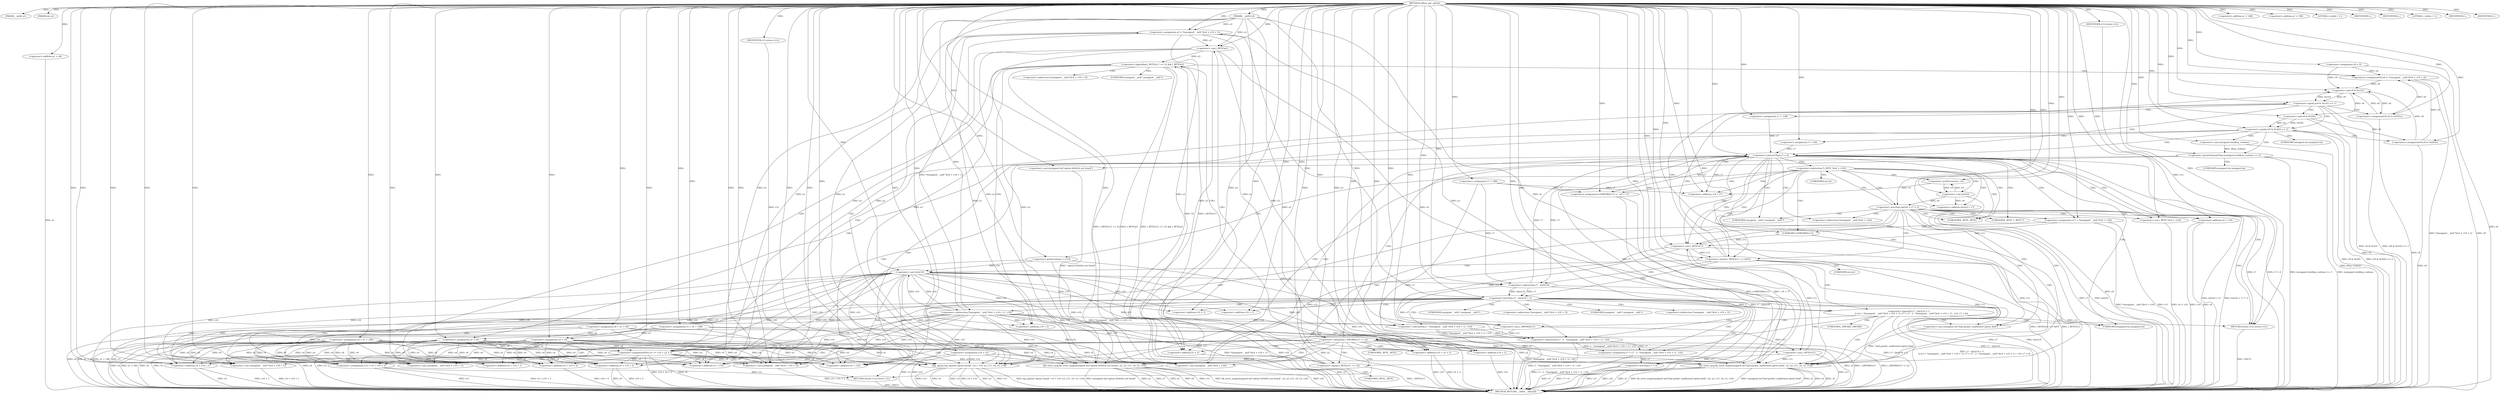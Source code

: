 digraph udhcp_get_option {  
"1000112" [label = "(METHOD,udhcp_get_option)" ]
"1000369" [label = "(METHOD_RETURN,__int64 __fastcall)" ]
"1000113" [label = "(PARAM,__int64 a1)" ]
"1000114" [label = "(PARAM,int a2)" ]
"1000115" [label = "(PARAM,__int64 a3)" ]
"1000128" [label = "(<operator>.assignment,v14 = v3)" ]
"1000131" [label = "(<operator>.assignment,v4 = a1 + 240)" ]
"1000133" [label = "(<operator>.addition,a1 + 240)" ]
"1000136" [label = "(<operator>.assignment,v5 = a1 + 108)" ]
"1000138" [label = "(<operator>.addition,a1 + 108)" ]
"1000141" [label = "(<operator>.assignment,v6 = a1 + 44)" ]
"1000143" [label = "(<operator>.addition,a1 + 44)" ]
"1000146" [label = "(<operator>.assignment,v7 = 388)" ]
"1000149" [label = "(<operator>.assignment,v8 = 0)" ]
"1000153" [label = "(LITERAL,2,while ( 2 ))" ]
"1000155" [label = "(IDENTIFIER,L,)" ]
"1000156" [label = "(IDENTIFIER,L,)" ]
"1000158" [label = "(LITERAL,1,while ( 1 ))" ]
"1000160" [label = "(<operator>.assignment,v11 = *(unsigned __int8 *)(v4 + v10))" ]
"1000163" [label = "(<operator>.cast,(unsigned __int8 *)(v4 + v10))" ]
"1000165" [label = "(<operator>.addition,v4 + v10)" ]
"1000170" [label = "(<operator>.cast,(_BYTE *)(v4 + v10))" ]
"1000172" [label = "(<operator>.addition,v4 + v10)" ]
"1000176" [label = "(<operator>.preIncrement,++v10)" ]
"1000178" [label = "(<operator>.assignment,LODWORD(v11) = --v9 + v7)" ]
"1000179" [label = "(LODWORD,LODWORD(v11))" ]
"1000181" [label = "(<operator>.addition,--v9 + v7)" ]
"1000182" [label = "(<operator>.preDecrement,--v9)" ]
"1000186" [label = "(<operator>.lessThan,(int)v9 + v7 < 2)" ]
"1000187" [label = "(<operator>.addition,(int)v9 + v7)" ]
"1000188" [label = "(<operator>.cast,(int)v9)" ]
"1000195" [label = "(<operator>.equals,(_BYTE)v11 == 0xFF)" ]
"1000196" [label = "(<operator>.cast,(_BYTE)v11)" ]
"1000202" [label = "(<operator>.equals,(v8 & 0x101) == 1)" ]
"1000203" [label = "(<operator>.and,v8 & 0x101)" ]
"1000208" [label = "(<operators>.assignmentOr,v8 |= 0x101u)" ]
"1000211" [label = "(<operator>.assignment,v7 = 128)" ]
"1000214" [label = "(<operator>.assignment,v4 = v5)" ]
"1000219" [label = "(<operator>.equals,(v8 & 0x202) == 2)" ]
"1000220" [label = "(<operator>.and,v8 & 0x202)" ]
"1000225" [label = "(<operators>.assignmentOr,v8 |= 0x202u)" ]
"1000228" [label = "(<operator>.assignment,v7 = 64)" ]
"1000231" [label = "(<operator>.assignment,v4 = v6)" ]
"1000235" [label = "(IDENTIFIER,L,)" ]
"1000237" [label = "(<operator>.greaterEqualsThan,(unsigned int)dhcp_verbose >= 3)" ]
"1000238" [label = "(<operator>.cast,(unsigned int)dhcp_verbose)" ]
"1000242" [label = "(bb_error_msg,bb_error_msg((unsigned int)\"option 0x%02x not found\", a2, a3, v11, v6, v5, v14))" ]
"1000243" [label = "(<operator>.cast,(unsigned int)\"option 0x%02x not found\")" ]
"1000255" [label = "(<operator>.logicalOr,v7 - (int)v10 < 2\n        || (a3 = *(unsigned __int8 *)(v4 + v10 + 1), v7 = v7 - 2 - *(unsigned __int8 *)(v4 + v10 + 1) - v10, v7 < 0))" ]
"1000256" [label = "(<operator>.lessThan,v7 - (int)v10 < 2)" ]
"1000257" [label = "(<operator>.subtraction,v7 - (int)v10)" ]
"1000259" [label = "(<operator>.cast,(int)v10)" ]
"1000264" [label = "(<operator>.assignment,a3 = *(unsigned __int8 *)(v4 + v10 + 1))" ]
"1000267" [label = "(<operator>.cast,(unsigned __int8 *)(v4 + v10 + 1))" ]
"1000269" [label = "(<operator>.addition,v4 + v10 + 1)" ]
"1000271" [label = "(<operator>.addition,v10 + 1)" ]
"1000275" [label = "(<operator>.assignment,v7 = v7 - 2 - *(unsigned __int8 *)(v4 + v10 + 1) - v10)" ]
"1000277" [label = "(<operator>.subtraction,v7 - 2 - *(unsigned __int8 *)(v4 + v10 + 1) - v10)" ]
"1000279" [label = "(<operator>.subtraction,2 - *(unsigned __int8 *)(v4 + v10 + 1) - v10)" ]
"1000281" [label = "(<operator>.subtraction,*(unsigned __int8 *)(v4 + v10 + 1) - v10)" ]
"1000283" [label = "(<operator>.cast,(unsigned __int8 *)(v4 + v10 + 1))" ]
"1000285" [label = "(<operator>.addition,v4 + v10 + 1)" ]
"1000287" [label = "(<operator>.addition,v10 + 1)" ]
"1000291" [label = "(<operator>.lessThan,v7 < 0)" ]
"1000296" [label = "(IDENTIFIER,L,)" ]
"1000297" [label = "(bb_error_msg,bb_error_msg((unsigned int)\"bad packet, malformed option field\", a2, a3, v11, v6, v5, v14))" ]
"1000298" [label = "(<operator>.cast,(unsigned int)\"bad packet, malformed option field\")" ]
"1000307" [label = "(RETURN,return v12;,return v12;)" ]
"1000308" [label = "(IDENTIFIER,v12,return v12;)" ]
"1000310" [label = "(<operator>.notEquals,(_DWORD)v11 != a2)" ]
"1000311" [label = "(<operator>.cast,(_DWORD)v11)" ]
"1000317" [label = "(<operator>.logicalAnd,(_BYTE)v11 == 52 && (_BYTE)a3)" ]
"1000318" [label = "(<operator>.equals,(_BYTE)v11 == 52)" ]
"1000319" [label = "(<operator>.cast,(_BYTE)v11)" ]
"1000323" [label = "(<operator>.cast,(_BYTE)a3)" ]
"1000326" [label = "(<operators>.assignmentOr,v8 |= *(unsigned __int8 *)(v4 + v10 + 2))" ]
"1000329" [label = "(<operator>.cast,(unsigned __int8 *)(v4 + v10 + 2))" ]
"1000331" [label = "(<operator>.addition,v4 + v10 + 2)" ]
"1000333" [label = "(<operator>.addition,v10 + 2)" ]
"1000336" [label = "(<operator>.assignmentPlus,v4 += v10 + a3 + 2)" ]
"1000338" [label = "(<operator>.addition,v10 + a3 + 2)" ]
"1000340" [label = "(<operator>.addition,a3 + 2)" ]
"1000345" [label = "(<operator>.greaterThan,v7 > 0)" ]
"1000350" [label = "(log_option,log_option(\"option found\", v4 + v10, a3, v11, v6, v5, v14))" ]
"1000352" [label = "(<operator>.addition,v4 + v10)" ]
"1000360" [label = "(<operator>.assignment,v12 = v4 + v10 + 2)" ]
"1000362" [label = "(<operator>.addition,v4 + v10 + 2)" ]
"1000364" [label = "(<operator>.addition,v10 + 2)" ]
"1000367" [label = "(RETURN,return v12;,return v12;)" ]
"1000368" [label = "(IDENTIFIER,v12,return v12;)" ]
"1000162" [label = "(<operator>.indirection,*(unsigned __int8 *)(v4 + v10))" ]
"1000164" [label = "(UNKNOWN,unsigned __int8 *,unsigned __int8 *)" ]
"1000169" [label = "(<operator>.indirection,*(_BYTE *)(v4 + v10))" ]
"1000171" [label = "(UNKNOWN,_BYTE *,_BYTE *)" ]
"1000189" [label = "(UNKNOWN,int,int)" ]
"1000197" [label = "(UNKNOWN,_BYTE,_BYTE)" ]
"1000239" [label = "(UNKNOWN,unsigned int,unsigned int)" ]
"1000244" [label = "(UNKNOWN,unsigned int,unsigned int)" ]
"1000260" [label = "(UNKNOWN,int,int)" ]
"1000266" [label = "(<operator>.indirection,*(unsigned __int8 *)(v4 + v10 + 1))" ]
"1000268" [label = "(UNKNOWN,unsigned __int8 *,unsigned __int8 *)" ]
"1000282" [label = "(<operator>.indirection,*(unsigned __int8 *)(v4 + v10 + 1))" ]
"1000284" [label = "(UNKNOWN,unsigned __int8 *,unsigned __int8 *)" ]
"1000299" [label = "(UNKNOWN,unsigned int,unsigned int)" ]
"1000312" [label = "(UNKNOWN,_DWORD,_DWORD)" ]
"1000320" [label = "(UNKNOWN,_BYTE,_BYTE)" ]
"1000324" [label = "(UNKNOWN,_BYTE,_BYTE)" ]
"1000328" [label = "(<operator>.indirection,*(unsigned __int8 *)(v4 + v10 + 2))" ]
"1000330" [label = "(UNKNOWN,unsigned __int8 *,unsigned __int8 *)" ]
  "1000257" -> "1000369"  [ label = "DDG: (int)v10"] 
  "1000326" -> "1000369"  [ label = "DDG: v8"] 
  "1000178" -> "1000369"  [ label = "DDG: --v9 + v7"] 
  "1000143" -> "1000369"  [ label = "DDG: a1"] 
  "1000242" -> "1000369"  [ label = "DDG: (unsigned int)\"option 0x%02x not found\""] 
  "1000160" -> "1000369"  [ label = "DDG: v11"] 
  "1000141" -> "1000369"  [ label = "DDG: a1 + 44"] 
  "1000187" -> "1000369"  [ label = "DDG: v7"] 
  "1000202" -> "1000369"  [ label = "DDG: v8 & 0x101"] 
  "1000350" -> "1000369"  [ label = "DDG: v4 + v10"] 
  "1000318" -> "1000369"  [ label = "DDG: (_BYTE)v11"] 
  "1000172" -> "1000369"  [ label = "DDG: v10"] 
  "1000319" -> "1000369"  [ label = "DDG: v11"] 
  "1000231" -> "1000369"  [ label = "DDG: v6"] 
  "1000336" -> "1000369"  [ label = "DDG: v4"] 
  "1000257" -> "1000369"  [ label = "DDG: v7"] 
  "1000141" -> "1000369"  [ label = "DDG: v6"] 
  "1000242" -> "1000369"  [ label = "DDG: a2"] 
  "1000317" -> "1000369"  [ label = "DDG: (_BYTE)a3"] 
  "1000362" -> "1000369"  [ label = "DDG: v10 + 2"] 
  "1000281" -> "1000369"  [ label = "DDG: v10"] 
  "1000220" -> "1000369"  [ label = "DDG: v8"] 
  "1000255" -> "1000369"  [ label = "DDG: v7 - (int)v10 < 2"] 
  "1000136" -> "1000369"  [ label = "DDG: v5"] 
  "1000350" -> "1000369"  [ label = "DDG: a3"] 
  "1000297" -> "1000369"  [ label = "DDG: (unsigned int)\"bad packet, malformed option field\""] 
  "1000128" -> "1000369"  [ label = "DDG: v3"] 
  "1000350" -> "1000369"  [ label = "DDG: v11"] 
  "1000219" -> "1000369"  [ label = "DDG: v8 & 0x202"] 
  "1000297" -> "1000369"  [ label = "DDG: a2"] 
  "1000225" -> "1000369"  [ label = "DDG: v8"] 
  "1000340" -> "1000369"  [ label = "DDG: a3"] 
  "1000297" -> "1000369"  [ label = "DDG: a3"] 
  "1000242" -> "1000369"  [ label = "DDG: v5"] 
  "1000131" -> "1000369"  [ label = "DDG: a1 + 240"] 
  "1000364" -> "1000369"  [ label = "DDG: v10"] 
  "1000291" -> "1000369"  [ label = "DDG: v7"] 
  "1000149" -> "1000369"  [ label = "DDG: v8"] 
  "1000345" -> "1000369"  [ label = "DDG: v7 > 0"] 
  "1000281" -> "1000369"  [ label = "DDG: *(unsigned __int8 *)(v4 + v10 + 1)"] 
  "1000310" -> "1000369"  [ label = "DDG: (_DWORD)v11 != a2"] 
  "1000146" -> "1000369"  [ label = "DDG: v7"] 
  "1000242" -> "1000369"  [ label = "DDG: a3"] 
  "1000188" -> "1000369"  [ label = "DDG: v9"] 
  "1000214" -> "1000369"  [ label = "DDG: v4"] 
  "1000237" -> "1000369"  [ label = "DDG: (unsigned int)dhcp_verbose >= 3"] 
  "1000275" -> "1000369"  [ label = "DDG: v7 - 2 - *(unsigned __int8 *)(v4 + v10 + 1) - v10"] 
  "1000115" -> "1000369"  [ label = "DDG: a3"] 
  "1000297" -> "1000369"  [ label = "DDG: v6"] 
  "1000350" -> "1000369"  [ label = "DDG: log_option(\"option found\", v4 + v10, a3, v11, v6, v5, v14)"] 
  "1000345" -> "1000369"  [ label = "DDG: v7"] 
  "1000136" -> "1000369"  [ label = "DDG: a1 + 108"] 
  "1000231" -> "1000369"  [ label = "DDG: v4"] 
  "1000255" -> "1000369"  [ label = "DDG: v7 - (int)v10 < 2\n        || (a3 = *(unsigned __int8 *)(v4 + v10 + 1), v7 = v7 - 2 - *(unsigned __int8 *)(v4 + v10 + 1) - v10, v7 < 0)"] 
  "1000360" -> "1000369"  [ label = "DDG: v12"] 
  "1000350" -> "1000369"  [ label = "DDG: v14"] 
  "1000277" -> "1000369"  [ label = "DDG: 2 - *(unsigned __int8 *)(v4 + v10 + 1) - v10"] 
  "1000310" -> "1000369"  [ label = "DDG: a2"] 
  "1000242" -> "1000369"  [ label = "DDG: v6"] 
  "1000259" -> "1000369"  [ label = "DDG: v10"] 
  "1000242" -> "1000369"  [ label = "DDG: v11"] 
  "1000291" -> "1000369"  [ label = "DDG: v7 < 0"] 
  "1000285" -> "1000369"  [ label = "DDG: v4"] 
  "1000297" -> "1000369"  [ label = "DDG: v11"] 
  "1000285" -> "1000369"  [ label = "DDG: v10 + 1"] 
  "1000196" -> "1000369"  [ label = "DDG: v11"] 
  "1000317" -> "1000369"  [ label = "DDG: (_BYTE)v11 == 52 && (_BYTE)a3"] 
  "1000310" -> "1000369"  [ label = "DDG: (_DWORD)v11"] 
  "1000256" -> "1000369"  [ label = "DDG: v7 - (int)v10"] 
  "1000208" -> "1000369"  [ label = "DDG: v8"] 
  "1000187" -> "1000369"  [ label = "DDG: (int)v9"] 
  "1000279" -> "1000369"  [ label = "DDG: *(unsigned __int8 *)(v4 + v10 + 1) - v10"] 
  "1000297" -> "1000369"  [ label = "DDG: v14"] 
  "1000326" -> "1000369"  [ label = "DDG: *(unsigned __int8 *)(v4 + v10 + 2)"] 
  "1000186" -> "1000369"  [ label = "DDG: (int)v9 + v7"] 
  "1000176" -> "1000369"  [ label = "DDG: v10"] 
  "1000242" -> "1000369"  [ label = "DDG: bb_error_msg((unsigned int)\"option 0x%02x not found\", a2, a3, v11, v6, v5, v14)"] 
  "1000178" -> "1000369"  [ label = "DDG: LODWORD(v11)"] 
  "1000195" -> "1000369"  [ label = "DDG: (_BYTE)v11"] 
  "1000338" -> "1000369"  [ label = "DDG: v10"] 
  "1000362" -> "1000369"  [ label = "DDG: v4"] 
  "1000214" -> "1000369"  [ label = "DDG: v5"] 
  "1000128" -> "1000369"  [ label = "DDG: v14"] 
  "1000350" -> "1000369"  [ label = "DDG: v6"] 
  "1000237" -> "1000369"  [ label = "DDG: (unsigned int)dhcp_verbose"] 
  "1000297" -> "1000369"  [ label = "DDG: v5"] 
  "1000172" -> "1000369"  [ label = "DDG: v4"] 
  "1000338" -> "1000369"  [ label = "DDG: a3 + 2"] 
  "1000195" -> "1000369"  [ label = "DDG: (_BYTE)v11 == 0xFF"] 
  "1000317" -> "1000369"  [ label = "DDG: (_BYTE)v11 == 52"] 
  "1000170" -> "1000369"  [ label = "DDG: v4 + v10"] 
  "1000202" -> "1000369"  [ label = "DDG: (v8 & 0x101) == 1"] 
  "1000297" -> "1000369"  [ label = "DDG: bb_error_msg((unsigned int)\"bad packet, malformed option field\", a2, a3, v11, v6, v5, v14)"] 
  "1000238" -> "1000369"  [ label = "DDG: dhcp_verbose"] 
  "1000336" -> "1000369"  [ label = "DDG: v10 + a3 + 2"] 
  "1000350" -> "1000369"  [ label = "DDG: v5"] 
  "1000360" -> "1000369"  [ label = "DDG: v4 + v10 + 2"] 
  "1000283" -> "1000369"  [ label = "DDG: v4 + v10 + 1"] 
  "1000219" -> "1000369"  [ label = "DDG: (v8 & 0x202) == 2"] 
  "1000160" -> "1000369"  [ label = "DDG: *(unsigned __int8 *)(v4 + v10)"] 
  "1000186" -> "1000369"  [ label = "DDG: (int)v9 + v7 < 2"] 
  "1000131" -> "1000369"  [ label = "DDG: v4"] 
  "1000242" -> "1000369"  [ label = "DDG: v14"] 
  "1000331" -> "1000369"  [ label = "DDG: v10 + 2"] 
  "1000329" -> "1000369"  [ label = "DDG: v4 + v10 + 2"] 
  "1000307" -> "1000369"  [ label = "DDG: <RET>"] 
  "1000367" -> "1000369"  [ label = "DDG: <RET>"] 
  "1000112" -> "1000113"  [ label = "DDG: "] 
  "1000112" -> "1000114"  [ label = "DDG: "] 
  "1000112" -> "1000115"  [ label = "DDG: "] 
  "1000112" -> "1000128"  [ label = "DDG: "] 
  "1000112" -> "1000131"  [ label = "DDG: "] 
  "1000112" -> "1000133"  [ label = "DDG: "] 
  "1000112" -> "1000136"  [ label = "DDG: "] 
  "1000112" -> "1000138"  [ label = "DDG: "] 
  "1000112" -> "1000141"  [ label = "DDG: "] 
  "1000112" -> "1000143"  [ label = "DDG: "] 
  "1000112" -> "1000146"  [ label = "DDG: "] 
  "1000112" -> "1000149"  [ label = "DDG: "] 
  "1000112" -> "1000153"  [ label = "DDG: "] 
  "1000112" -> "1000155"  [ label = "DDG: "] 
  "1000112" -> "1000156"  [ label = "DDG: "] 
  "1000112" -> "1000158"  [ label = "DDG: "] 
  "1000112" -> "1000160"  [ label = "DDG: "] 
  "1000336" -> "1000163"  [ label = "DDG: v4"] 
  "1000214" -> "1000163"  [ label = "DDG: v4"] 
  "1000231" -> "1000163"  [ label = "DDG: v4"] 
  "1000131" -> "1000163"  [ label = "DDG: v4"] 
  "1000112" -> "1000163"  [ label = "DDG: "] 
  "1000176" -> "1000163"  [ label = "DDG: v10"] 
  "1000281" -> "1000163"  [ label = "DDG: v10"] 
  "1000259" -> "1000163"  [ label = "DDG: v10"] 
  "1000336" -> "1000165"  [ label = "DDG: v4"] 
  "1000214" -> "1000165"  [ label = "DDG: v4"] 
  "1000231" -> "1000165"  [ label = "DDG: v4"] 
  "1000131" -> "1000165"  [ label = "DDG: v4"] 
  "1000112" -> "1000165"  [ label = "DDG: "] 
  "1000176" -> "1000165"  [ label = "DDG: v10"] 
  "1000281" -> "1000165"  [ label = "DDG: v10"] 
  "1000259" -> "1000165"  [ label = "DDG: v10"] 
  "1000112" -> "1000170"  [ label = "DDG: "] 
  "1000112" -> "1000172"  [ label = "DDG: "] 
  "1000112" -> "1000176"  [ label = "DDG: "] 
  "1000146" -> "1000178"  [ label = "DDG: v7"] 
  "1000345" -> "1000178"  [ label = "DDG: v7"] 
  "1000112" -> "1000178"  [ label = "DDG: "] 
  "1000160" -> "1000179"  [ label = "DDG: v11"] 
  "1000112" -> "1000179"  [ label = "DDG: "] 
  "1000182" -> "1000181"  [ label = "DDG: v9"] 
  "1000188" -> "1000182"  [ label = "DDG: v9"] 
  "1000112" -> "1000182"  [ label = "DDG: "] 
  "1000146" -> "1000181"  [ label = "DDG: v7"] 
  "1000345" -> "1000181"  [ label = "DDG: v7"] 
  "1000112" -> "1000181"  [ label = "DDG: "] 
  "1000188" -> "1000186"  [ label = "DDG: v9"] 
  "1000112" -> "1000186"  [ label = "DDG: "] 
  "1000188" -> "1000187"  [ label = "DDG: v9"] 
  "1000182" -> "1000188"  [ label = "DDG: v9"] 
  "1000112" -> "1000188"  [ label = "DDG: "] 
  "1000112" -> "1000187"  [ label = "DDG: "] 
  "1000196" -> "1000195"  [ label = "DDG: v11"] 
  "1000160" -> "1000196"  [ label = "DDG: v11"] 
  "1000319" -> "1000196"  [ label = "DDG: v11"] 
  "1000179" -> "1000196"  [ label = "DDG: v11"] 
  "1000112" -> "1000196"  [ label = "DDG: "] 
  "1000112" -> "1000195"  [ label = "DDG: "] 
  "1000203" -> "1000202"  [ label = "DDG: v8"] 
  "1000203" -> "1000202"  [ label = "DDG: 0x101"] 
  "1000326" -> "1000203"  [ label = "DDG: v8"] 
  "1000225" -> "1000203"  [ label = "DDG: v8"] 
  "1000149" -> "1000203"  [ label = "DDG: v8"] 
  "1000208" -> "1000203"  [ label = "DDG: v8"] 
  "1000112" -> "1000203"  [ label = "DDG: "] 
  "1000112" -> "1000202"  [ label = "DDG: "] 
  "1000112" -> "1000208"  [ label = "DDG: "] 
  "1000203" -> "1000208"  [ label = "DDG: v8"] 
  "1000112" -> "1000211"  [ label = "DDG: "] 
  "1000136" -> "1000214"  [ label = "DDG: v5"] 
  "1000112" -> "1000214"  [ label = "DDG: "] 
  "1000220" -> "1000219"  [ label = "DDG: v8"] 
  "1000220" -> "1000219"  [ label = "DDG: 0x202"] 
  "1000203" -> "1000220"  [ label = "DDG: v8"] 
  "1000112" -> "1000220"  [ label = "DDG: "] 
  "1000112" -> "1000219"  [ label = "DDG: "] 
  "1000112" -> "1000225"  [ label = "DDG: "] 
  "1000220" -> "1000225"  [ label = "DDG: v8"] 
  "1000112" -> "1000228"  [ label = "DDG: "] 
  "1000141" -> "1000231"  [ label = "DDG: v6"] 
  "1000112" -> "1000231"  [ label = "DDG: "] 
  "1000112" -> "1000235"  [ label = "DDG: "] 
  "1000238" -> "1000237"  [ label = "DDG: dhcp_verbose"] 
  "1000112" -> "1000238"  [ label = "DDG: "] 
  "1000112" -> "1000237"  [ label = "DDG: "] 
  "1000243" -> "1000242"  [ label = "DDG: \"option 0x%02x not found\""] 
  "1000112" -> "1000243"  [ label = "DDG: "] 
  "1000310" -> "1000242"  [ label = "DDG: a2"] 
  "1000112" -> "1000242"  [ label = "DDG: "] 
  "1000115" -> "1000242"  [ label = "DDG: a3"] 
  "1000323" -> "1000242"  [ label = "DDG: a3"] 
  "1000264" -> "1000242"  [ label = "DDG: a3"] 
  "1000196" -> "1000242"  [ label = "DDG: v11"] 
  "1000141" -> "1000242"  [ label = "DDG: v6"] 
  "1000136" -> "1000242"  [ label = "DDG: v5"] 
  "1000128" -> "1000242"  [ label = "DDG: v14"] 
  "1000256" -> "1000255"  [ label = "DDG: v7 - (int)v10"] 
  "1000256" -> "1000255"  [ label = "DDG: 2"] 
  "1000257" -> "1000256"  [ label = "DDG: v7"] 
  "1000257" -> "1000256"  [ label = "DDG: (int)v10"] 
  "1000146" -> "1000257"  [ label = "DDG: v7"] 
  "1000345" -> "1000257"  [ label = "DDG: v7"] 
  "1000112" -> "1000257"  [ label = "DDG: "] 
  "1000259" -> "1000257"  [ label = "DDG: v10"] 
  "1000176" -> "1000259"  [ label = "DDG: v10"] 
  "1000112" -> "1000259"  [ label = "DDG: "] 
  "1000281" -> "1000259"  [ label = "DDG: v10"] 
  "1000112" -> "1000256"  [ label = "DDG: "] 
  "1000281" -> "1000264"  [ label = "DDG: *(unsigned __int8 *)(v4 + v10 + 1)"] 
  "1000115" -> "1000264"  [ label = "DDG: a3"] 
  "1000112" -> "1000264"  [ label = "DDG: "] 
  "1000336" -> "1000267"  [ label = "DDG: v4"] 
  "1000214" -> "1000267"  [ label = "DDG: v4"] 
  "1000231" -> "1000267"  [ label = "DDG: v4"] 
  "1000131" -> "1000267"  [ label = "DDG: v4"] 
  "1000112" -> "1000267"  [ label = "DDG: "] 
  "1000259" -> "1000267"  [ label = "DDG: v10"] 
  "1000336" -> "1000269"  [ label = "DDG: v4"] 
  "1000214" -> "1000269"  [ label = "DDG: v4"] 
  "1000231" -> "1000269"  [ label = "DDG: v4"] 
  "1000131" -> "1000269"  [ label = "DDG: v4"] 
  "1000112" -> "1000269"  [ label = "DDG: "] 
  "1000259" -> "1000269"  [ label = "DDG: v10"] 
  "1000259" -> "1000271"  [ label = "DDG: v10"] 
  "1000112" -> "1000271"  [ label = "DDG: "] 
  "1000277" -> "1000275"  [ label = "DDG: v7"] 
  "1000277" -> "1000275"  [ label = "DDG: 2 - *(unsigned __int8 *)(v4 + v10 + 1) - v10"] 
  "1000112" -> "1000275"  [ label = "DDG: "] 
  "1000257" -> "1000277"  [ label = "DDG: v7"] 
  "1000112" -> "1000277"  [ label = "DDG: "] 
  "1000279" -> "1000277"  [ label = "DDG: 2"] 
  "1000279" -> "1000277"  [ label = "DDG: *(unsigned __int8 *)(v4 + v10 + 1) - v10"] 
  "1000112" -> "1000279"  [ label = "DDG: "] 
  "1000281" -> "1000279"  [ label = "DDG: *(unsigned __int8 *)(v4 + v10 + 1)"] 
  "1000281" -> "1000279"  [ label = "DDG: v10"] 
  "1000112" -> "1000283"  [ label = "DDG: "] 
  "1000336" -> "1000283"  [ label = "DDG: v4"] 
  "1000214" -> "1000283"  [ label = "DDG: v4"] 
  "1000231" -> "1000283"  [ label = "DDG: v4"] 
  "1000131" -> "1000283"  [ label = "DDG: v4"] 
  "1000259" -> "1000283"  [ label = "DDG: v10"] 
  "1000112" -> "1000285"  [ label = "DDG: "] 
  "1000336" -> "1000285"  [ label = "DDG: v4"] 
  "1000214" -> "1000285"  [ label = "DDG: v4"] 
  "1000231" -> "1000285"  [ label = "DDG: v4"] 
  "1000131" -> "1000285"  [ label = "DDG: v4"] 
  "1000259" -> "1000285"  [ label = "DDG: v10"] 
  "1000112" -> "1000287"  [ label = "DDG: "] 
  "1000259" -> "1000287"  [ label = "DDG: v10"] 
  "1000112" -> "1000281"  [ label = "DDG: "] 
  "1000259" -> "1000281"  [ label = "DDG: v10"] 
  "1000275" -> "1000291"  [ label = "DDG: v7"] 
  "1000112" -> "1000291"  [ label = "DDG: "] 
  "1000112" -> "1000296"  [ label = "DDG: "] 
  "1000298" -> "1000297"  [ label = "DDG: \"bad packet, malformed option field\""] 
  "1000112" -> "1000298"  [ label = "DDG: "] 
  "1000310" -> "1000297"  [ label = "DDG: a2"] 
  "1000112" -> "1000297"  [ label = "DDG: "] 
  "1000264" -> "1000297"  [ label = "DDG: a3"] 
  "1000115" -> "1000297"  [ label = "DDG: a3"] 
  "1000323" -> "1000297"  [ label = "DDG: a3"] 
  "1000319" -> "1000297"  [ label = "DDG: v11"] 
  "1000179" -> "1000297"  [ label = "DDG: v11"] 
  "1000196" -> "1000297"  [ label = "DDG: v11"] 
  "1000141" -> "1000297"  [ label = "DDG: v6"] 
  "1000136" -> "1000297"  [ label = "DDG: v5"] 
  "1000128" -> "1000297"  [ label = "DDG: v14"] 
  "1000308" -> "1000307"  [ label = "DDG: v12"] 
  "1000112" -> "1000307"  [ label = "DDG: "] 
  "1000112" -> "1000308"  [ label = "DDG: "] 
  "1000311" -> "1000310"  [ label = "DDG: v11"] 
  "1000196" -> "1000311"  [ label = "DDG: v11"] 
  "1000112" -> "1000311"  [ label = "DDG: "] 
  "1000112" -> "1000310"  [ label = "DDG: "] 
  "1000318" -> "1000317"  [ label = "DDG: (_BYTE)v11"] 
  "1000318" -> "1000317"  [ label = "DDG: 52"] 
  "1000319" -> "1000318"  [ label = "DDG: v11"] 
  "1000311" -> "1000319"  [ label = "DDG: v11"] 
  "1000112" -> "1000319"  [ label = "DDG: "] 
  "1000112" -> "1000318"  [ label = "DDG: "] 
  "1000323" -> "1000317"  [ label = "DDG: a3"] 
  "1000264" -> "1000323"  [ label = "DDG: a3"] 
  "1000115" -> "1000323"  [ label = "DDG: a3"] 
  "1000112" -> "1000323"  [ label = "DDG: "] 
  "1000225" -> "1000326"  [ label = "DDG: v8"] 
  "1000149" -> "1000326"  [ label = "DDG: v8"] 
  "1000208" -> "1000326"  [ label = "DDG: v8"] 
  "1000112" -> "1000326"  [ label = "DDG: "] 
  "1000336" -> "1000329"  [ label = "DDG: v4"] 
  "1000214" -> "1000329"  [ label = "DDG: v4"] 
  "1000231" -> "1000329"  [ label = "DDG: v4"] 
  "1000131" -> "1000329"  [ label = "DDG: v4"] 
  "1000112" -> "1000329"  [ label = "DDG: "] 
  "1000281" -> "1000329"  [ label = "DDG: v10"] 
  "1000259" -> "1000329"  [ label = "DDG: v10"] 
  "1000336" -> "1000331"  [ label = "DDG: v4"] 
  "1000214" -> "1000331"  [ label = "DDG: v4"] 
  "1000231" -> "1000331"  [ label = "DDG: v4"] 
  "1000131" -> "1000331"  [ label = "DDG: v4"] 
  "1000112" -> "1000331"  [ label = "DDG: "] 
  "1000281" -> "1000331"  [ label = "DDG: v10"] 
  "1000259" -> "1000331"  [ label = "DDG: v10"] 
  "1000281" -> "1000333"  [ label = "DDG: v10"] 
  "1000259" -> "1000333"  [ label = "DDG: v10"] 
  "1000112" -> "1000333"  [ label = "DDG: "] 
  "1000281" -> "1000336"  [ label = "DDG: v10"] 
  "1000259" -> "1000336"  [ label = "DDG: v10"] 
  "1000112" -> "1000336"  [ label = "DDG: "] 
  "1000323" -> "1000336"  [ label = "DDG: a3"] 
  "1000264" -> "1000336"  [ label = "DDG: a3"] 
  "1000115" -> "1000336"  [ label = "DDG: a3"] 
  "1000214" -> "1000336"  [ label = "DDG: v4"] 
  "1000231" -> "1000336"  [ label = "DDG: v4"] 
  "1000131" -> "1000336"  [ label = "DDG: v4"] 
  "1000281" -> "1000338"  [ label = "DDG: v10"] 
  "1000259" -> "1000338"  [ label = "DDG: v10"] 
  "1000112" -> "1000338"  [ label = "DDG: "] 
  "1000323" -> "1000338"  [ label = "DDG: a3"] 
  "1000264" -> "1000338"  [ label = "DDG: a3"] 
  "1000115" -> "1000338"  [ label = "DDG: a3"] 
  "1000323" -> "1000340"  [ label = "DDG: a3"] 
  "1000264" -> "1000340"  [ label = "DDG: a3"] 
  "1000115" -> "1000340"  [ label = "DDG: a3"] 
  "1000112" -> "1000340"  [ label = "DDG: "] 
  "1000211" -> "1000345"  [ label = "DDG: v7"] 
  "1000257" -> "1000345"  [ label = "DDG: v7"] 
  "1000228" -> "1000345"  [ label = "DDG: v7"] 
  "1000291" -> "1000345"  [ label = "DDG: v7"] 
  "1000112" -> "1000345"  [ label = "DDG: "] 
  "1000112" -> "1000350"  [ label = "DDG: "] 
  "1000336" -> "1000350"  [ label = "DDG: v4"] 
  "1000214" -> "1000350"  [ label = "DDG: v4"] 
  "1000231" -> "1000350"  [ label = "DDG: v4"] 
  "1000131" -> "1000350"  [ label = "DDG: v4"] 
  "1000281" -> "1000350"  [ label = "DDG: v10"] 
  "1000259" -> "1000350"  [ label = "DDG: v10"] 
  "1000336" -> "1000352"  [ label = "DDG: v4"] 
  "1000214" -> "1000352"  [ label = "DDG: v4"] 
  "1000231" -> "1000352"  [ label = "DDG: v4"] 
  "1000131" -> "1000352"  [ label = "DDG: v4"] 
  "1000112" -> "1000352"  [ label = "DDG: "] 
  "1000281" -> "1000352"  [ label = "DDG: v10"] 
  "1000259" -> "1000352"  [ label = "DDG: v10"] 
  "1000264" -> "1000350"  [ label = "DDG: a3"] 
  "1000115" -> "1000350"  [ label = "DDG: a3"] 
  "1000323" -> "1000350"  [ label = "DDG: a3"] 
  "1000311" -> "1000350"  [ label = "DDG: v11"] 
  "1000141" -> "1000350"  [ label = "DDG: v6"] 
  "1000136" -> "1000350"  [ label = "DDG: v5"] 
  "1000128" -> "1000350"  [ label = "DDG: v14"] 
  "1000112" -> "1000360"  [ label = "DDG: "] 
  "1000336" -> "1000360"  [ label = "DDG: v4"] 
  "1000214" -> "1000360"  [ label = "DDG: v4"] 
  "1000231" -> "1000360"  [ label = "DDG: v4"] 
  "1000131" -> "1000360"  [ label = "DDG: v4"] 
  "1000281" -> "1000360"  [ label = "DDG: v10"] 
  "1000259" -> "1000360"  [ label = "DDG: v10"] 
  "1000112" -> "1000362"  [ label = "DDG: "] 
  "1000336" -> "1000362"  [ label = "DDG: v4"] 
  "1000214" -> "1000362"  [ label = "DDG: v4"] 
  "1000231" -> "1000362"  [ label = "DDG: v4"] 
  "1000131" -> "1000362"  [ label = "DDG: v4"] 
  "1000281" -> "1000362"  [ label = "DDG: v10"] 
  "1000259" -> "1000362"  [ label = "DDG: v10"] 
  "1000112" -> "1000364"  [ label = "DDG: "] 
  "1000281" -> "1000364"  [ label = "DDG: v10"] 
  "1000259" -> "1000364"  [ label = "DDG: v10"] 
  "1000368" -> "1000367"  [ label = "DDG: v12"] 
  "1000360" -> "1000367"  [ label = "DDG: v12"] 
  "1000112" -> "1000368"  [ label = "DDG: "] 
  "1000169" -> "1000176"  [ label = "CDG: "] 
  "1000169" -> "1000189"  [ label = "CDG: "] 
  "1000169" -> "1000188"  [ label = "CDG: "] 
  "1000169" -> "1000187"  [ label = "CDG: "] 
  "1000169" -> "1000186"  [ label = "CDG: "] 
  "1000169" -> "1000182"  [ label = "CDG: "] 
  "1000169" -> "1000181"  [ label = "CDG: "] 
  "1000169" -> "1000179"  [ label = "CDG: "] 
  "1000169" -> "1000178"  [ label = "CDG: "] 
  "1000169" -> "1000197"  [ label = "CDG: "] 
  "1000169" -> "1000196"  [ label = "CDG: "] 
  "1000169" -> "1000195"  [ label = "CDG: "] 
  "1000186" -> "1000299"  [ label = "CDG: "] 
  "1000186" -> "1000298"  [ label = "CDG: "] 
  "1000186" -> "1000297"  [ label = "CDG: "] 
  "1000186" -> "1000307"  [ label = "CDG: "] 
  "1000186" -> "1000160"  [ label = "CDG: "] 
  "1000186" -> "1000172"  [ label = "CDG: "] 
  "1000186" -> "1000171"  [ label = "CDG: "] 
  "1000186" -> "1000170"  [ label = "CDG: "] 
  "1000186" -> "1000169"  [ label = "CDG: "] 
  "1000186" -> "1000165"  [ label = "CDG: "] 
  "1000186" -> "1000164"  [ label = "CDG: "] 
  "1000186" -> "1000163"  [ label = "CDG: "] 
  "1000186" -> "1000162"  [ label = "CDG: "] 
  "1000186" -> "1000197"  [ label = "CDG: "] 
  "1000186" -> "1000196"  [ label = "CDG: "] 
  "1000186" -> "1000195"  [ label = "CDG: "] 
  "1000195" -> "1000203"  [ label = "CDG: "] 
  "1000195" -> "1000202"  [ label = "CDG: "] 
  "1000195" -> "1000256"  [ label = "CDG: "] 
  "1000195" -> "1000255"  [ label = "CDG: "] 
  "1000195" -> "1000260"  [ label = "CDG: "] 
  "1000195" -> "1000259"  [ label = "CDG: "] 
  "1000195" -> "1000257"  [ label = "CDG: "] 
  "1000202" -> "1000208"  [ label = "CDG: "] 
  "1000202" -> "1000220"  [ label = "CDG: "] 
  "1000202" -> "1000219"  [ label = "CDG: "] 
  "1000202" -> "1000214"  [ label = "CDG: "] 
  "1000202" -> "1000211"  [ label = "CDG: "] 
  "1000202" -> "1000345"  [ label = "CDG: "] 
  "1000219" -> "1000239"  [ label = "CDG: "] 
  "1000219" -> "1000238"  [ label = "CDG: "] 
  "1000219" -> "1000237"  [ label = "CDG: "] 
  "1000219" -> "1000231"  [ label = "CDG: "] 
  "1000219" -> "1000228"  [ label = "CDG: "] 
  "1000219" -> "1000225"  [ label = "CDG: "] 
  "1000219" -> "1000345"  [ label = "CDG: "] 
  "1000219" -> "1000367"  [ label = "CDG: "] 
  "1000237" -> "1000244"  [ label = "CDG: "] 
  "1000237" -> "1000243"  [ label = "CDG: "] 
  "1000237" -> "1000242"  [ label = "CDG: "] 
  "1000255" -> "1000299"  [ label = "CDG: "] 
  "1000255" -> "1000298"  [ label = "CDG: "] 
  "1000255" -> "1000297"  [ label = "CDG: "] 
  "1000255" -> "1000312"  [ label = "CDG: "] 
  "1000255" -> "1000311"  [ label = "CDG: "] 
  "1000255" -> "1000310"  [ label = "CDG: "] 
  "1000255" -> "1000307"  [ label = "CDG: "] 
  "1000256" -> "1000271"  [ label = "CDG: "] 
  "1000256" -> "1000269"  [ label = "CDG: "] 
  "1000256" -> "1000268"  [ label = "CDG: "] 
  "1000256" -> "1000267"  [ label = "CDG: "] 
  "1000256" -> "1000266"  [ label = "CDG: "] 
  "1000256" -> "1000264"  [ label = "CDG: "] 
  "1000256" -> "1000287"  [ label = "CDG: "] 
  "1000256" -> "1000285"  [ label = "CDG: "] 
  "1000256" -> "1000284"  [ label = "CDG: "] 
  "1000256" -> "1000283"  [ label = "CDG: "] 
  "1000256" -> "1000282"  [ label = "CDG: "] 
  "1000256" -> "1000281"  [ label = "CDG: "] 
  "1000256" -> "1000279"  [ label = "CDG: "] 
  "1000256" -> "1000277"  [ label = "CDG: "] 
  "1000256" -> "1000275"  [ label = "CDG: "] 
  "1000256" -> "1000291"  [ label = "CDG: "] 
  "1000310" -> "1000320"  [ label = "CDG: "] 
  "1000310" -> "1000319"  [ label = "CDG: "] 
  "1000310" -> "1000318"  [ label = "CDG: "] 
  "1000310" -> "1000317"  [ label = "CDG: "] 
  "1000310" -> "1000336"  [ label = "CDG: "] 
  "1000310" -> "1000352"  [ label = "CDG: "] 
  "1000310" -> "1000350"  [ label = "CDG: "] 
  "1000310" -> "1000345"  [ label = "CDG: "] 
  "1000310" -> "1000340"  [ label = "CDG: "] 
  "1000310" -> "1000338"  [ label = "CDG: "] 
  "1000310" -> "1000367"  [ label = "CDG: "] 
  "1000310" -> "1000364"  [ label = "CDG: "] 
  "1000310" -> "1000362"  [ label = "CDG: "] 
  "1000310" -> "1000360"  [ label = "CDG: "] 
  "1000317" -> "1000333"  [ label = "CDG: "] 
  "1000317" -> "1000331"  [ label = "CDG: "] 
  "1000317" -> "1000330"  [ label = "CDG: "] 
  "1000317" -> "1000329"  [ label = "CDG: "] 
  "1000317" -> "1000328"  [ label = "CDG: "] 
  "1000317" -> "1000326"  [ label = "CDG: "] 
  "1000318" -> "1000324"  [ label = "CDG: "] 
  "1000318" -> "1000323"  [ label = "CDG: "] 
  "1000345" -> "1000299"  [ label = "CDG: "] 
  "1000345" -> "1000298"  [ label = "CDG: "] 
  "1000345" -> "1000297"  [ label = "CDG: "] 
  "1000345" -> "1000307"  [ label = "CDG: "] 
  "1000345" -> "1000160"  [ label = "CDG: "] 
  "1000345" -> "1000172"  [ label = "CDG: "] 
  "1000345" -> "1000171"  [ label = "CDG: "] 
  "1000345" -> "1000170"  [ label = "CDG: "] 
  "1000345" -> "1000169"  [ label = "CDG: "] 
  "1000345" -> "1000165"  [ label = "CDG: "] 
  "1000345" -> "1000164"  [ label = "CDG: "] 
  "1000345" -> "1000163"  [ label = "CDG: "] 
  "1000345" -> "1000162"  [ label = "CDG: "] 
  "1000345" -> "1000197"  [ label = "CDG: "] 
  "1000345" -> "1000196"  [ label = "CDG: "] 
  "1000345" -> "1000195"  [ label = "CDG: "] 
}
